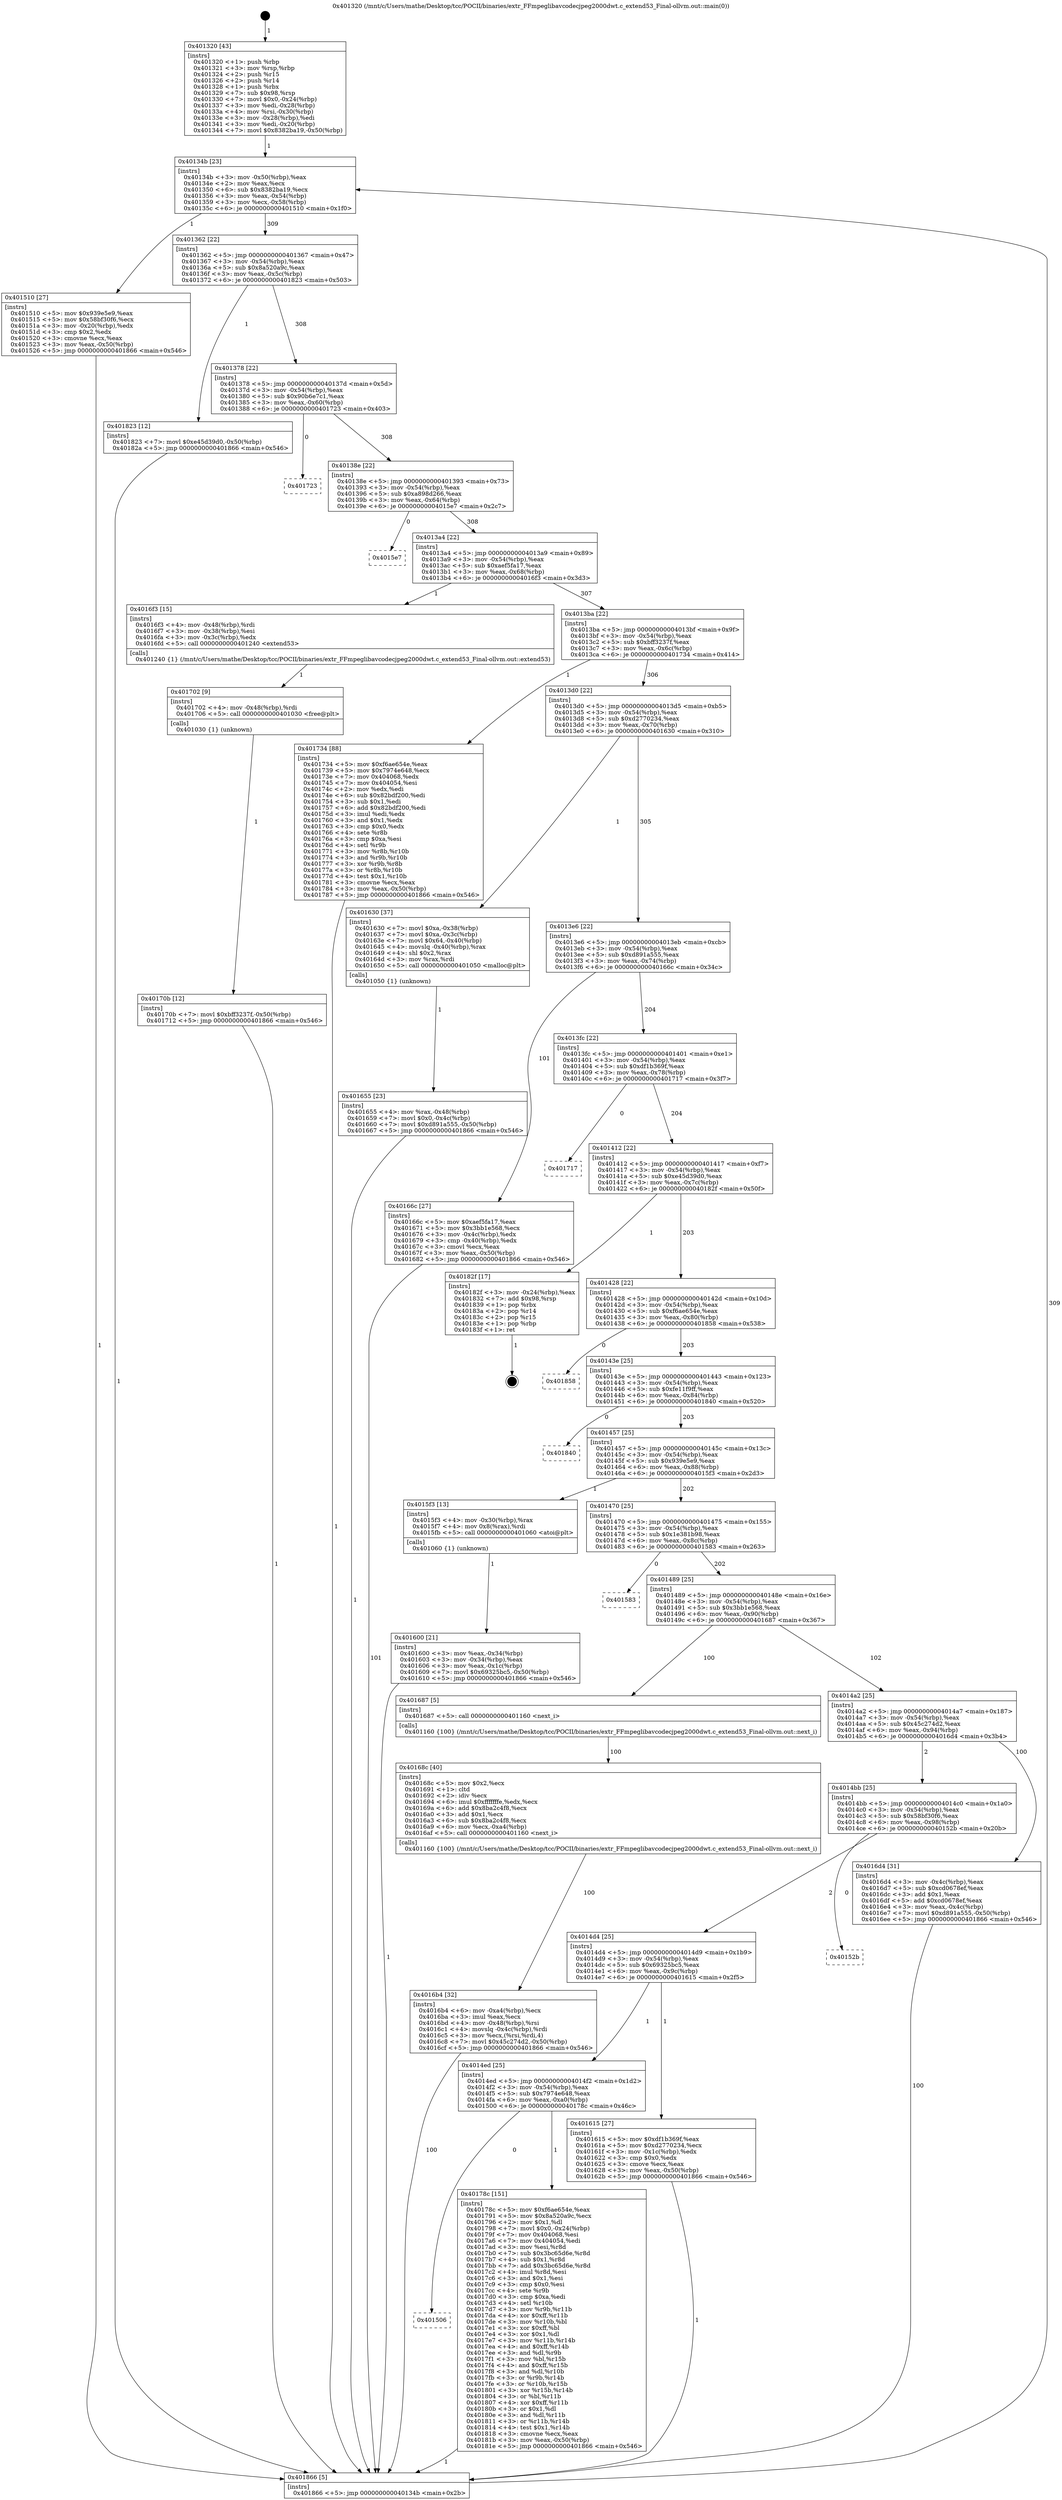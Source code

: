 digraph "0x401320" {
  label = "0x401320 (/mnt/c/Users/mathe/Desktop/tcc/POCII/binaries/extr_FFmpeglibavcodecjpeg2000dwt.c_extend53_Final-ollvm.out::main(0))"
  labelloc = "t"
  node[shape=record]

  Entry [label="",width=0.3,height=0.3,shape=circle,fillcolor=black,style=filled]
  "0x40134b" [label="{
     0x40134b [23]\l
     | [instrs]\l
     &nbsp;&nbsp;0x40134b \<+3\>: mov -0x50(%rbp),%eax\l
     &nbsp;&nbsp;0x40134e \<+2\>: mov %eax,%ecx\l
     &nbsp;&nbsp;0x401350 \<+6\>: sub $0x8382ba19,%ecx\l
     &nbsp;&nbsp;0x401356 \<+3\>: mov %eax,-0x54(%rbp)\l
     &nbsp;&nbsp;0x401359 \<+3\>: mov %ecx,-0x58(%rbp)\l
     &nbsp;&nbsp;0x40135c \<+6\>: je 0000000000401510 \<main+0x1f0\>\l
  }"]
  "0x401510" [label="{
     0x401510 [27]\l
     | [instrs]\l
     &nbsp;&nbsp;0x401510 \<+5\>: mov $0x939e5e9,%eax\l
     &nbsp;&nbsp;0x401515 \<+5\>: mov $0x58bf30f6,%ecx\l
     &nbsp;&nbsp;0x40151a \<+3\>: mov -0x20(%rbp),%edx\l
     &nbsp;&nbsp;0x40151d \<+3\>: cmp $0x2,%edx\l
     &nbsp;&nbsp;0x401520 \<+3\>: cmovne %ecx,%eax\l
     &nbsp;&nbsp;0x401523 \<+3\>: mov %eax,-0x50(%rbp)\l
     &nbsp;&nbsp;0x401526 \<+5\>: jmp 0000000000401866 \<main+0x546\>\l
  }"]
  "0x401362" [label="{
     0x401362 [22]\l
     | [instrs]\l
     &nbsp;&nbsp;0x401362 \<+5\>: jmp 0000000000401367 \<main+0x47\>\l
     &nbsp;&nbsp;0x401367 \<+3\>: mov -0x54(%rbp),%eax\l
     &nbsp;&nbsp;0x40136a \<+5\>: sub $0x8a520a9c,%eax\l
     &nbsp;&nbsp;0x40136f \<+3\>: mov %eax,-0x5c(%rbp)\l
     &nbsp;&nbsp;0x401372 \<+6\>: je 0000000000401823 \<main+0x503\>\l
  }"]
  "0x401866" [label="{
     0x401866 [5]\l
     | [instrs]\l
     &nbsp;&nbsp;0x401866 \<+5\>: jmp 000000000040134b \<main+0x2b\>\l
  }"]
  "0x401320" [label="{
     0x401320 [43]\l
     | [instrs]\l
     &nbsp;&nbsp;0x401320 \<+1\>: push %rbp\l
     &nbsp;&nbsp;0x401321 \<+3\>: mov %rsp,%rbp\l
     &nbsp;&nbsp;0x401324 \<+2\>: push %r15\l
     &nbsp;&nbsp;0x401326 \<+2\>: push %r14\l
     &nbsp;&nbsp;0x401328 \<+1\>: push %rbx\l
     &nbsp;&nbsp;0x401329 \<+7\>: sub $0x98,%rsp\l
     &nbsp;&nbsp;0x401330 \<+7\>: movl $0x0,-0x24(%rbp)\l
     &nbsp;&nbsp;0x401337 \<+3\>: mov %edi,-0x28(%rbp)\l
     &nbsp;&nbsp;0x40133a \<+4\>: mov %rsi,-0x30(%rbp)\l
     &nbsp;&nbsp;0x40133e \<+3\>: mov -0x28(%rbp),%edi\l
     &nbsp;&nbsp;0x401341 \<+3\>: mov %edi,-0x20(%rbp)\l
     &nbsp;&nbsp;0x401344 \<+7\>: movl $0x8382ba19,-0x50(%rbp)\l
  }"]
  Exit [label="",width=0.3,height=0.3,shape=circle,fillcolor=black,style=filled,peripheries=2]
  "0x401823" [label="{
     0x401823 [12]\l
     | [instrs]\l
     &nbsp;&nbsp;0x401823 \<+7\>: movl $0xe45d39d0,-0x50(%rbp)\l
     &nbsp;&nbsp;0x40182a \<+5\>: jmp 0000000000401866 \<main+0x546\>\l
  }"]
  "0x401378" [label="{
     0x401378 [22]\l
     | [instrs]\l
     &nbsp;&nbsp;0x401378 \<+5\>: jmp 000000000040137d \<main+0x5d\>\l
     &nbsp;&nbsp;0x40137d \<+3\>: mov -0x54(%rbp),%eax\l
     &nbsp;&nbsp;0x401380 \<+5\>: sub $0x90b6e7c1,%eax\l
     &nbsp;&nbsp;0x401385 \<+3\>: mov %eax,-0x60(%rbp)\l
     &nbsp;&nbsp;0x401388 \<+6\>: je 0000000000401723 \<main+0x403\>\l
  }"]
  "0x401506" [label="{
     0x401506\l
  }", style=dashed]
  "0x401723" [label="{
     0x401723\l
  }", style=dashed]
  "0x40138e" [label="{
     0x40138e [22]\l
     | [instrs]\l
     &nbsp;&nbsp;0x40138e \<+5\>: jmp 0000000000401393 \<main+0x73\>\l
     &nbsp;&nbsp;0x401393 \<+3\>: mov -0x54(%rbp),%eax\l
     &nbsp;&nbsp;0x401396 \<+5\>: sub $0xa898d266,%eax\l
     &nbsp;&nbsp;0x40139b \<+3\>: mov %eax,-0x64(%rbp)\l
     &nbsp;&nbsp;0x40139e \<+6\>: je 00000000004015e7 \<main+0x2c7\>\l
  }"]
  "0x40178c" [label="{
     0x40178c [151]\l
     | [instrs]\l
     &nbsp;&nbsp;0x40178c \<+5\>: mov $0xf6ae654e,%eax\l
     &nbsp;&nbsp;0x401791 \<+5\>: mov $0x8a520a9c,%ecx\l
     &nbsp;&nbsp;0x401796 \<+2\>: mov $0x1,%dl\l
     &nbsp;&nbsp;0x401798 \<+7\>: movl $0x0,-0x24(%rbp)\l
     &nbsp;&nbsp;0x40179f \<+7\>: mov 0x404068,%esi\l
     &nbsp;&nbsp;0x4017a6 \<+7\>: mov 0x404054,%edi\l
     &nbsp;&nbsp;0x4017ad \<+3\>: mov %esi,%r8d\l
     &nbsp;&nbsp;0x4017b0 \<+7\>: sub $0x3bc65d6e,%r8d\l
     &nbsp;&nbsp;0x4017b7 \<+4\>: sub $0x1,%r8d\l
     &nbsp;&nbsp;0x4017bb \<+7\>: add $0x3bc65d6e,%r8d\l
     &nbsp;&nbsp;0x4017c2 \<+4\>: imul %r8d,%esi\l
     &nbsp;&nbsp;0x4017c6 \<+3\>: and $0x1,%esi\l
     &nbsp;&nbsp;0x4017c9 \<+3\>: cmp $0x0,%esi\l
     &nbsp;&nbsp;0x4017cc \<+4\>: sete %r9b\l
     &nbsp;&nbsp;0x4017d0 \<+3\>: cmp $0xa,%edi\l
     &nbsp;&nbsp;0x4017d3 \<+4\>: setl %r10b\l
     &nbsp;&nbsp;0x4017d7 \<+3\>: mov %r9b,%r11b\l
     &nbsp;&nbsp;0x4017da \<+4\>: xor $0xff,%r11b\l
     &nbsp;&nbsp;0x4017de \<+3\>: mov %r10b,%bl\l
     &nbsp;&nbsp;0x4017e1 \<+3\>: xor $0xff,%bl\l
     &nbsp;&nbsp;0x4017e4 \<+3\>: xor $0x1,%dl\l
     &nbsp;&nbsp;0x4017e7 \<+3\>: mov %r11b,%r14b\l
     &nbsp;&nbsp;0x4017ea \<+4\>: and $0xff,%r14b\l
     &nbsp;&nbsp;0x4017ee \<+3\>: and %dl,%r9b\l
     &nbsp;&nbsp;0x4017f1 \<+3\>: mov %bl,%r15b\l
     &nbsp;&nbsp;0x4017f4 \<+4\>: and $0xff,%r15b\l
     &nbsp;&nbsp;0x4017f8 \<+3\>: and %dl,%r10b\l
     &nbsp;&nbsp;0x4017fb \<+3\>: or %r9b,%r14b\l
     &nbsp;&nbsp;0x4017fe \<+3\>: or %r10b,%r15b\l
     &nbsp;&nbsp;0x401801 \<+3\>: xor %r15b,%r14b\l
     &nbsp;&nbsp;0x401804 \<+3\>: or %bl,%r11b\l
     &nbsp;&nbsp;0x401807 \<+4\>: xor $0xff,%r11b\l
     &nbsp;&nbsp;0x40180b \<+3\>: or $0x1,%dl\l
     &nbsp;&nbsp;0x40180e \<+3\>: and %dl,%r11b\l
     &nbsp;&nbsp;0x401811 \<+3\>: or %r11b,%r14b\l
     &nbsp;&nbsp;0x401814 \<+4\>: test $0x1,%r14b\l
     &nbsp;&nbsp;0x401818 \<+3\>: cmovne %ecx,%eax\l
     &nbsp;&nbsp;0x40181b \<+3\>: mov %eax,-0x50(%rbp)\l
     &nbsp;&nbsp;0x40181e \<+5\>: jmp 0000000000401866 \<main+0x546\>\l
  }"]
  "0x4015e7" [label="{
     0x4015e7\l
  }", style=dashed]
  "0x4013a4" [label="{
     0x4013a4 [22]\l
     | [instrs]\l
     &nbsp;&nbsp;0x4013a4 \<+5\>: jmp 00000000004013a9 \<main+0x89\>\l
     &nbsp;&nbsp;0x4013a9 \<+3\>: mov -0x54(%rbp),%eax\l
     &nbsp;&nbsp;0x4013ac \<+5\>: sub $0xaef5fa17,%eax\l
     &nbsp;&nbsp;0x4013b1 \<+3\>: mov %eax,-0x68(%rbp)\l
     &nbsp;&nbsp;0x4013b4 \<+6\>: je 00000000004016f3 \<main+0x3d3\>\l
  }"]
  "0x40170b" [label="{
     0x40170b [12]\l
     | [instrs]\l
     &nbsp;&nbsp;0x40170b \<+7\>: movl $0xbff3237f,-0x50(%rbp)\l
     &nbsp;&nbsp;0x401712 \<+5\>: jmp 0000000000401866 \<main+0x546\>\l
  }"]
  "0x4016f3" [label="{
     0x4016f3 [15]\l
     | [instrs]\l
     &nbsp;&nbsp;0x4016f3 \<+4\>: mov -0x48(%rbp),%rdi\l
     &nbsp;&nbsp;0x4016f7 \<+3\>: mov -0x38(%rbp),%esi\l
     &nbsp;&nbsp;0x4016fa \<+3\>: mov -0x3c(%rbp),%edx\l
     &nbsp;&nbsp;0x4016fd \<+5\>: call 0000000000401240 \<extend53\>\l
     | [calls]\l
     &nbsp;&nbsp;0x401240 \{1\} (/mnt/c/Users/mathe/Desktop/tcc/POCII/binaries/extr_FFmpeglibavcodecjpeg2000dwt.c_extend53_Final-ollvm.out::extend53)\l
  }"]
  "0x4013ba" [label="{
     0x4013ba [22]\l
     | [instrs]\l
     &nbsp;&nbsp;0x4013ba \<+5\>: jmp 00000000004013bf \<main+0x9f\>\l
     &nbsp;&nbsp;0x4013bf \<+3\>: mov -0x54(%rbp),%eax\l
     &nbsp;&nbsp;0x4013c2 \<+5\>: sub $0xbff3237f,%eax\l
     &nbsp;&nbsp;0x4013c7 \<+3\>: mov %eax,-0x6c(%rbp)\l
     &nbsp;&nbsp;0x4013ca \<+6\>: je 0000000000401734 \<main+0x414\>\l
  }"]
  "0x401702" [label="{
     0x401702 [9]\l
     | [instrs]\l
     &nbsp;&nbsp;0x401702 \<+4\>: mov -0x48(%rbp),%rdi\l
     &nbsp;&nbsp;0x401706 \<+5\>: call 0000000000401030 \<free@plt\>\l
     | [calls]\l
     &nbsp;&nbsp;0x401030 \{1\} (unknown)\l
  }"]
  "0x401734" [label="{
     0x401734 [88]\l
     | [instrs]\l
     &nbsp;&nbsp;0x401734 \<+5\>: mov $0xf6ae654e,%eax\l
     &nbsp;&nbsp;0x401739 \<+5\>: mov $0x7974e648,%ecx\l
     &nbsp;&nbsp;0x40173e \<+7\>: mov 0x404068,%edx\l
     &nbsp;&nbsp;0x401745 \<+7\>: mov 0x404054,%esi\l
     &nbsp;&nbsp;0x40174c \<+2\>: mov %edx,%edi\l
     &nbsp;&nbsp;0x40174e \<+6\>: sub $0x82bdf200,%edi\l
     &nbsp;&nbsp;0x401754 \<+3\>: sub $0x1,%edi\l
     &nbsp;&nbsp;0x401757 \<+6\>: add $0x82bdf200,%edi\l
     &nbsp;&nbsp;0x40175d \<+3\>: imul %edi,%edx\l
     &nbsp;&nbsp;0x401760 \<+3\>: and $0x1,%edx\l
     &nbsp;&nbsp;0x401763 \<+3\>: cmp $0x0,%edx\l
     &nbsp;&nbsp;0x401766 \<+4\>: sete %r8b\l
     &nbsp;&nbsp;0x40176a \<+3\>: cmp $0xa,%esi\l
     &nbsp;&nbsp;0x40176d \<+4\>: setl %r9b\l
     &nbsp;&nbsp;0x401771 \<+3\>: mov %r8b,%r10b\l
     &nbsp;&nbsp;0x401774 \<+3\>: and %r9b,%r10b\l
     &nbsp;&nbsp;0x401777 \<+3\>: xor %r9b,%r8b\l
     &nbsp;&nbsp;0x40177a \<+3\>: or %r8b,%r10b\l
     &nbsp;&nbsp;0x40177d \<+4\>: test $0x1,%r10b\l
     &nbsp;&nbsp;0x401781 \<+3\>: cmovne %ecx,%eax\l
     &nbsp;&nbsp;0x401784 \<+3\>: mov %eax,-0x50(%rbp)\l
     &nbsp;&nbsp;0x401787 \<+5\>: jmp 0000000000401866 \<main+0x546\>\l
  }"]
  "0x4013d0" [label="{
     0x4013d0 [22]\l
     | [instrs]\l
     &nbsp;&nbsp;0x4013d0 \<+5\>: jmp 00000000004013d5 \<main+0xb5\>\l
     &nbsp;&nbsp;0x4013d5 \<+3\>: mov -0x54(%rbp),%eax\l
     &nbsp;&nbsp;0x4013d8 \<+5\>: sub $0xd2770234,%eax\l
     &nbsp;&nbsp;0x4013dd \<+3\>: mov %eax,-0x70(%rbp)\l
     &nbsp;&nbsp;0x4013e0 \<+6\>: je 0000000000401630 \<main+0x310\>\l
  }"]
  "0x4016b4" [label="{
     0x4016b4 [32]\l
     | [instrs]\l
     &nbsp;&nbsp;0x4016b4 \<+6\>: mov -0xa4(%rbp),%ecx\l
     &nbsp;&nbsp;0x4016ba \<+3\>: imul %eax,%ecx\l
     &nbsp;&nbsp;0x4016bd \<+4\>: mov -0x48(%rbp),%rsi\l
     &nbsp;&nbsp;0x4016c1 \<+4\>: movslq -0x4c(%rbp),%rdi\l
     &nbsp;&nbsp;0x4016c5 \<+3\>: mov %ecx,(%rsi,%rdi,4)\l
     &nbsp;&nbsp;0x4016c8 \<+7\>: movl $0x45c274d2,-0x50(%rbp)\l
     &nbsp;&nbsp;0x4016cf \<+5\>: jmp 0000000000401866 \<main+0x546\>\l
  }"]
  "0x401630" [label="{
     0x401630 [37]\l
     | [instrs]\l
     &nbsp;&nbsp;0x401630 \<+7\>: movl $0xa,-0x38(%rbp)\l
     &nbsp;&nbsp;0x401637 \<+7\>: movl $0xa,-0x3c(%rbp)\l
     &nbsp;&nbsp;0x40163e \<+7\>: movl $0x64,-0x40(%rbp)\l
     &nbsp;&nbsp;0x401645 \<+4\>: movslq -0x40(%rbp),%rax\l
     &nbsp;&nbsp;0x401649 \<+4\>: shl $0x2,%rax\l
     &nbsp;&nbsp;0x40164d \<+3\>: mov %rax,%rdi\l
     &nbsp;&nbsp;0x401650 \<+5\>: call 0000000000401050 \<malloc@plt\>\l
     | [calls]\l
     &nbsp;&nbsp;0x401050 \{1\} (unknown)\l
  }"]
  "0x4013e6" [label="{
     0x4013e6 [22]\l
     | [instrs]\l
     &nbsp;&nbsp;0x4013e6 \<+5\>: jmp 00000000004013eb \<main+0xcb\>\l
     &nbsp;&nbsp;0x4013eb \<+3\>: mov -0x54(%rbp),%eax\l
     &nbsp;&nbsp;0x4013ee \<+5\>: sub $0xd891a555,%eax\l
     &nbsp;&nbsp;0x4013f3 \<+3\>: mov %eax,-0x74(%rbp)\l
     &nbsp;&nbsp;0x4013f6 \<+6\>: je 000000000040166c \<main+0x34c\>\l
  }"]
  "0x40168c" [label="{
     0x40168c [40]\l
     | [instrs]\l
     &nbsp;&nbsp;0x40168c \<+5\>: mov $0x2,%ecx\l
     &nbsp;&nbsp;0x401691 \<+1\>: cltd\l
     &nbsp;&nbsp;0x401692 \<+2\>: idiv %ecx\l
     &nbsp;&nbsp;0x401694 \<+6\>: imul $0xfffffffe,%edx,%ecx\l
     &nbsp;&nbsp;0x40169a \<+6\>: add $0x8ba2c4f8,%ecx\l
     &nbsp;&nbsp;0x4016a0 \<+3\>: add $0x1,%ecx\l
     &nbsp;&nbsp;0x4016a3 \<+6\>: sub $0x8ba2c4f8,%ecx\l
     &nbsp;&nbsp;0x4016a9 \<+6\>: mov %ecx,-0xa4(%rbp)\l
     &nbsp;&nbsp;0x4016af \<+5\>: call 0000000000401160 \<next_i\>\l
     | [calls]\l
     &nbsp;&nbsp;0x401160 \{100\} (/mnt/c/Users/mathe/Desktop/tcc/POCII/binaries/extr_FFmpeglibavcodecjpeg2000dwt.c_extend53_Final-ollvm.out::next_i)\l
  }"]
  "0x40166c" [label="{
     0x40166c [27]\l
     | [instrs]\l
     &nbsp;&nbsp;0x40166c \<+5\>: mov $0xaef5fa17,%eax\l
     &nbsp;&nbsp;0x401671 \<+5\>: mov $0x3bb1e568,%ecx\l
     &nbsp;&nbsp;0x401676 \<+3\>: mov -0x4c(%rbp),%edx\l
     &nbsp;&nbsp;0x401679 \<+3\>: cmp -0x40(%rbp),%edx\l
     &nbsp;&nbsp;0x40167c \<+3\>: cmovl %ecx,%eax\l
     &nbsp;&nbsp;0x40167f \<+3\>: mov %eax,-0x50(%rbp)\l
     &nbsp;&nbsp;0x401682 \<+5\>: jmp 0000000000401866 \<main+0x546\>\l
  }"]
  "0x4013fc" [label="{
     0x4013fc [22]\l
     | [instrs]\l
     &nbsp;&nbsp;0x4013fc \<+5\>: jmp 0000000000401401 \<main+0xe1\>\l
     &nbsp;&nbsp;0x401401 \<+3\>: mov -0x54(%rbp),%eax\l
     &nbsp;&nbsp;0x401404 \<+5\>: sub $0xdf1b369f,%eax\l
     &nbsp;&nbsp;0x401409 \<+3\>: mov %eax,-0x78(%rbp)\l
     &nbsp;&nbsp;0x40140c \<+6\>: je 0000000000401717 \<main+0x3f7\>\l
  }"]
  "0x401655" [label="{
     0x401655 [23]\l
     | [instrs]\l
     &nbsp;&nbsp;0x401655 \<+4\>: mov %rax,-0x48(%rbp)\l
     &nbsp;&nbsp;0x401659 \<+7\>: movl $0x0,-0x4c(%rbp)\l
     &nbsp;&nbsp;0x401660 \<+7\>: movl $0xd891a555,-0x50(%rbp)\l
     &nbsp;&nbsp;0x401667 \<+5\>: jmp 0000000000401866 \<main+0x546\>\l
  }"]
  "0x401717" [label="{
     0x401717\l
  }", style=dashed]
  "0x401412" [label="{
     0x401412 [22]\l
     | [instrs]\l
     &nbsp;&nbsp;0x401412 \<+5\>: jmp 0000000000401417 \<main+0xf7\>\l
     &nbsp;&nbsp;0x401417 \<+3\>: mov -0x54(%rbp),%eax\l
     &nbsp;&nbsp;0x40141a \<+5\>: sub $0xe45d39d0,%eax\l
     &nbsp;&nbsp;0x40141f \<+3\>: mov %eax,-0x7c(%rbp)\l
     &nbsp;&nbsp;0x401422 \<+6\>: je 000000000040182f \<main+0x50f\>\l
  }"]
  "0x4014ed" [label="{
     0x4014ed [25]\l
     | [instrs]\l
     &nbsp;&nbsp;0x4014ed \<+5\>: jmp 00000000004014f2 \<main+0x1d2\>\l
     &nbsp;&nbsp;0x4014f2 \<+3\>: mov -0x54(%rbp),%eax\l
     &nbsp;&nbsp;0x4014f5 \<+5\>: sub $0x7974e648,%eax\l
     &nbsp;&nbsp;0x4014fa \<+6\>: mov %eax,-0xa0(%rbp)\l
     &nbsp;&nbsp;0x401500 \<+6\>: je 000000000040178c \<main+0x46c\>\l
  }"]
  "0x40182f" [label="{
     0x40182f [17]\l
     | [instrs]\l
     &nbsp;&nbsp;0x40182f \<+3\>: mov -0x24(%rbp),%eax\l
     &nbsp;&nbsp;0x401832 \<+7\>: add $0x98,%rsp\l
     &nbsp;&nbsp;0x401839 \<+1\>: pop %rbx\l
     &nbsp;&nbsp;0x40183a \<+2\>: pop %r14\l
     &nbsp;&nbsp;0x40183c \<+2\>: pop %r15\l
     &nbsp;&nbsp;0x40183e \<+1\>: pop %rbp\l
     &nbsp;&nbsp;0x40183f \<+1\>: ret\l
  }"]
  "0x401428" [label="{
     0x401428 [22]\l
     | [instrs]\l
     &nbsp;&nbsp;0x401428 \<+5\>: jmp 000000000040142d \<main+0x10d\>\l
     &nbsp;&nbsp;0x40142d \<+3\>: mov -0x54(%rbp),%eax\l
     &nbsp;&nbsp;0x401430 \<+5\>: sub $0xf6ae654e,%eax\l
     &nbsp;&nbsp;0x401435 \<+3\>: mov %eax,-0x80(%rbp)\l
     &nbsp;&nbsp;0x401438 \<+6\>: je 0000000000401858 \<main+0x538\>\l
  }"]
  "0x401615" [label="{
     0x401615 [27]\l
     | [instrs]\l
     &nbsp;&nbsp;0x401615 \<+5\>: mov $0xdf1b369f,%eax\l
     &nbsp;&nbsp;0x40161a \<+5\>: mov $0xd2770234,%ecx\l
     &nbsp;&nbsp;0x40161f \<+3\>: mov -0x1c(%rbp),%edx\l
     &nbsp;&nbsp;0x401622 \<+3\>: cmp $0x0,%edx\l
     &nbsp;&nbsp;0x401625 \<+3\>: cmove %ecx,%eax\l
     &nbsp;&nbsp;0x401628 \<+3\>: mov %eax,-0x50(%rbp)\l
     &nbsp;&nbsp;0x40162b \<+5\>: jmp 0000000000401866 \<main+0x546\>\l
  }"]
  "0x401858" [label="{
     0x401858\l
  }", style=dashed]
  "0x40143e" [label="{
     0x40143e [25]\l
     | [instrs]\l
     &nbsp;&nbsp;0x40143e \<+5\>: jmp 0000000000401443 \<main+0x123\>\l
     &nbsp;&nbsp;0x401443 \<+3\>: mov -0x54(%rbp),%eax\l
     &nbsp;&nbsp;0x401446 \<+5\>: sub $0xfe11f9ff,%eax\l
     &nbsp;&nbsp;0x40144b \<+6\>: mov %eax,-0x84(%rbp)\l
     &nbsp;&nbsp;0x401451 \<+6\>: je 0000000000401840 \<main+0x520\>\l
  }"]
  "0x4014d4" [label="{
     0x4014d4 [25]\l
     | [instrs]\l
     &nbsp;&nbsp;0x4014d4 \<+5\>: jmp 00000000004014d9 \<main+0x1b9\>\l
     &nbsp;&nbsp;0x4014d9 \<+3\>: mov -0x54(%rbp),%eax\l
     &nbsp;&nbsp;0x4014dc \<+5\>: sub $0x69325bc5,%eax\l
     &nbsp;&nbsp;0x4014e1 \<+6\>: mov %eax,-0x9c(%rbp)\l
     &nbsp;&nbsp;0x4014e7 \<+6\>: je 0000000000401615 \<main+0x2f5\>\l
  }"]
  "0x401840" [label="{
     0x401840\l
  }", style=dashed]
  "0x401457" [label="{
     0x401457 [25]\l
     | [instrs]\l
     &nbsp;&nbsp;0x401457 \<+5\>: jmp 000000000040145c \<main+0x13c\>\l
     &nbsp;&nbsp;0x40145c \<+3\>: mov -0x54(%rbp),%eax\l
     &nbsp;&nbsp;0x40145f \<+5\>: sub $0x939e5e9,%eax\l
     &nbsp;&nbsp;0x401464 \<+6\>: mov %eax,-0x88(%rbp)\l
     &nbsp;&nbsp;0x40146a \<+6\>: je 00000000004015f3 \<main+0x2d3\>\l
  }"]
  "0x40152b" [label="{
     0x40152b\l
  }", style=dashed]
  "0x4015f3" [label="{
     0x4015f3 [13]\l
     | [instrs]\l
     &nbsp;&nbsp;0x4015f3 \<+4\>: mov -0x30(%rbp),%rax\l
     &nbsp;&nbsp;0x4015f7 \<+4\>: mov 0x8(%rax),%rdi\l
     &nbsp;&nbsp;0x4015fb \<+5\>: call 0000000000401060 \<atoi@plt\>\l
     | [calls]\l
     &nbsp;&nbsp;0x401060 \{1\} (unknown)\l
  }"]
  "0x401470" [label="{
     0x401470 [25]\l
     | [instrs]\l
     &nbsp;&nbsp;0x401470 \<+5\>: jmp 0000000000401475 \<main+0x155\>\l
     &nbsp;&nbsp;0x401475 \<+3\>: mov -0x54(%rbp),%eax\l
     &nbsp;&nbsp;0x401478 \<+5\>: sub $0x1e381b98,%eax\l
     &nbsp;&nbsp;0x40147d \<+6\>: mov %eax,-0x8c(%rbp)\l
     &nbsp;&nbsp;0x401483 \<+6\>: je 0000000000401583 \<main+0x263\>\l
  }"]
  "0x401600" [label="{
     0x401600 [21]\l
     | [instrs]\l
     &nbsp;&nbsp;0x401600 \<+3\>: mov %eax,-0x34(%rbp)\l
     &nbsp;&nbsp;0x401603 \<+3\>: mov -0x34(%rbp),%eax\l
     &nbsp;&nbsp;0x401606 \<+3\>: mov %eax,-0x1c(%rbp)\l
     &nbsp;&nbsp;0x401609 \<+7\>: movl $0x69325bc5,-0x50(%rbp)\l
     &nbsp;&nbsp;0x401610 \<+5\>: jmp 0000000000401866 \<main+0x546\>\l
  }"]
  "0x4014bb" [label="{
     0x4014bb [25]\l
     | [instrs]\l
     &nbsp;&nbsp;0x4014bb \<+5\>: jmp 00000000004014c0 \<main+0x1a0\>\l
     &nbsp;&nbsp;0x4014c0 \<+3\>: mov -0x54(%rbp),%eax\l
     &nbsp;&nbsp;0x4014c3 \<+5\>: sub $0x58bf30f6,%eax\l
     &nbsp;&nbsp;0x4014c8 \<+6\>: mov %eax,-0x98(%rbp)\l
     &nbsp;&nbsp;0x4014ce \<+6\>: je 000000000040152b \<main+0x20b\>\l
  }"]
  "0x401583" [label="{
     0x401583\l
  }", style=dashed]
  "0x401489" [label="{
     0x401489 [25]\l
     | [instrs]\l
     &nbsp;&nbsp;0x401489 \<+5\>: jmp 000000000040148e \<main+0x16e\>\l
     &nbsp;&nbsp;0x40148e \<+3\>: mov -0x54(%rbp),%eax\l
     &nbsp;&nbsp;0x401491 \<+5\>: sub $0x3bb1e568,%eax\l
     &nbsp;&nbsp;0x401496 \<+6\>: mov %eax,-0x90(%rbp)\l
     &nbsp;&nbsp;0x40149c \<+6\>: je 0000000000401687 \<main+0x367\>\l
  }"]
  "0x4016d4" [label="{
     0x4016d4 [31]\l
     | [instrs]\l
     &nbsp;&nbsp;0x4016d4 \<+3\>: mov -0x4c(%rbp),%eax\l
     &nbsp;&nbsp;0x4016d7 \<+5\>: sub $0xcd0678ef,%eax\l
     &nbsp;&nbsp;0x4016dc \<+3\>: add $0x1,%eax\l
     &nbsp;&nbsp;0x4016df \<+5\>: add $0xcd0678ef,%eax\l
     &nbsp;&nbsp;0x4016e4 \<+3\>: mov %eax,-0x4c(%rbp)\l
     &nbsp;&nbsp;0x4016e7 \<+7\>: movl $0xd891a555,-0x50(%rbp)\l
     &nbsp;&nbsp;0x4016ee \<+5\>: jmp 0000000000401866 \<main+0x546\>\l
  }"]
  "0x401687" [label="{
     0x401687 [5]\l
     | [instrs]\l
     &nbsp;&nbsp;0x401687 \<+5\>: call 0000000000401160 \<next_i\>\l
     | [calls]\l
     &nbsp;&nbsp;0x401160 \{100\} (/mnt/c/Users/mathe/Desktop/tcc/POCII/binaries/extr_FFmpeglibavcodecjpeg2000dwt.c_extend53_Final-ollvm.out::next_i)\l
  }"]
  "0x4014a2" [label="{
     0x4014a2 [25]\l
     | [instrs]\l
     &nbsp;&nbsp;0x4014a2 \<+5\>: jmp 00000000004014a7 \<main+0x187\>\l
     &nbsp;&nbsp;0x4014a7 \<+3\>: mov -0x54(%rbp),%eax\l
     &nbsp;&nbsp;0x4014aa \<+5\>: sub $0x45c274d2,%eax\l
     &nbsp;&nbsp;0x4014af \<+6\>: mov %eax,-0x94(%rbp)\l
     &nbsp;&nbsp;0x4014b5 \<+6\>: je 00000000004016d4 \<main+0x3b4\>\l
  }"]
  Entry -> "0x401320" [label=" 1"]
  "0x40134b" -> "0x401510" [label=" 1"]
  "0x40134b" -> "0x401362" [label=" 309"]
  "0x401510" -> "0x401866" [label=" 1"]
  "0x401320" -> "0x40134b" [label=" 1"]
  "0x401866" -> "0x40134b" [label=" 309"]
  "0x40182f" -> Exit [label=" 1"]
  "0x401362" -> "0x401823" [label=" 1"]
  "0x401362" -> "0x401378" [label=" 308"]
  "0x401823" -> "0x401866" [label=" 1"]
  "0x401378" -> "0x401723" [label=" 0"]
  "0x401378" -> "0x40138e" [label=" 308"]
  "0x40178c" -> "0x401866" [label=" 1"]
  "0x40138e" -> "0x4015e7" [label=" 0"]
  "0x40138e" -> "0x4013a4" [label=" 308"]
  "0x4014ed" -> "0x401506" [label=" 0"]
  "0x4013a4" -> "0x4016f3" [label=" 1"]
  "0x4013a4" -> "0x4013ba" [label=" 307"]
  "0x4014ed" -> "0x40178c" [label=" 1"]
  "0x4013ba" -> "0x401734" [label=" 1"]
  "0x4013ba" -> "0x4013d0" [label=" 306"]
  "0x401734" -> "0x401866" [label=" 1"]
  "0x4013d0" -> "0x401630" [label=" 1"]
  "0x4013d0" -> "0x4013e6" [label=" 305"]
  "0x40170b" -> "0x401866" [label=" 1"]
  "0x4013e6" -> "0x40166c" [label=" 101"]
  "0x4013e6" -> "0x4013fc" [label=" 204"]
  "0x401702" -> "0x40170b" [label=" 1"]
  "0x4013fc" -> "0x401717" [label=" 0"]
  "0x4013fc" -> "0x401412" [label=" 204"]
  "0x4016f3" -> "0x401702" [label=" 1"]
  "0x401412" -> "0x40182f" [label=" 1"]
  "0x401412" -> "0x401428" [label=" 203"]
  "0x4016d4" -> "0x401866" [label=" 100"]
  "0x401428" -> "0x401858" [label=" 0"]
  "0x401428" -> "0x40143e" [label=" 203"]
  "0x4016b4" -> "0x401866" [label=" 100"]
  "0x40143e" -> "0x401840" [label=" 0"]
  "0x40143e" -> "0x401457" [label=" 203"]
  "0x401687" -> "0x40168c" [label=" 100"]
  "0x401457" -> "0x4015f3" [label=" 1"]
  "0x401457" -> "0x401470" [label=" 202"]
  "0x4015f3" -> "0x401600" [label=" 1"]
  "0x401600" -> "0x401866" [label=" 1"]
  "0x40166c" -> "0x401866" [label=" 101"]
  "0x401470" -> "0x401583" [label=" 0"]
  "0x401470" -> "0x401489" [label=" 202"]
  "0x401630" -> "0x401655" [label=" 1"]
  "0x401489" -> "0x401687" [label=" 100"]
  "0x401489" -> "0x4014a2" [label=" 102"]
  "0x401615" -> "0x401866" [label=" 1"]
  "0x4014a2" -> "0x4016d4" [label=" 100"]
  "0x4014a2" -> "0x4014bb" [label=" 2"]
  "0x401655" -> "0x401866" [label=" 1"]
  "0x4014bb" -> "0x40152b" [label=" 0"]
  "0x4014bb" -> "0x4014d4" [label=" 2"]
  "0x40168c" -> "0x4016b4" [label=" 100"]
  "0x4014d4" -> "0x401615" [label=" 1"]
  "0x4014d4" -> "0x4014ed" [label=" 1"]
}
